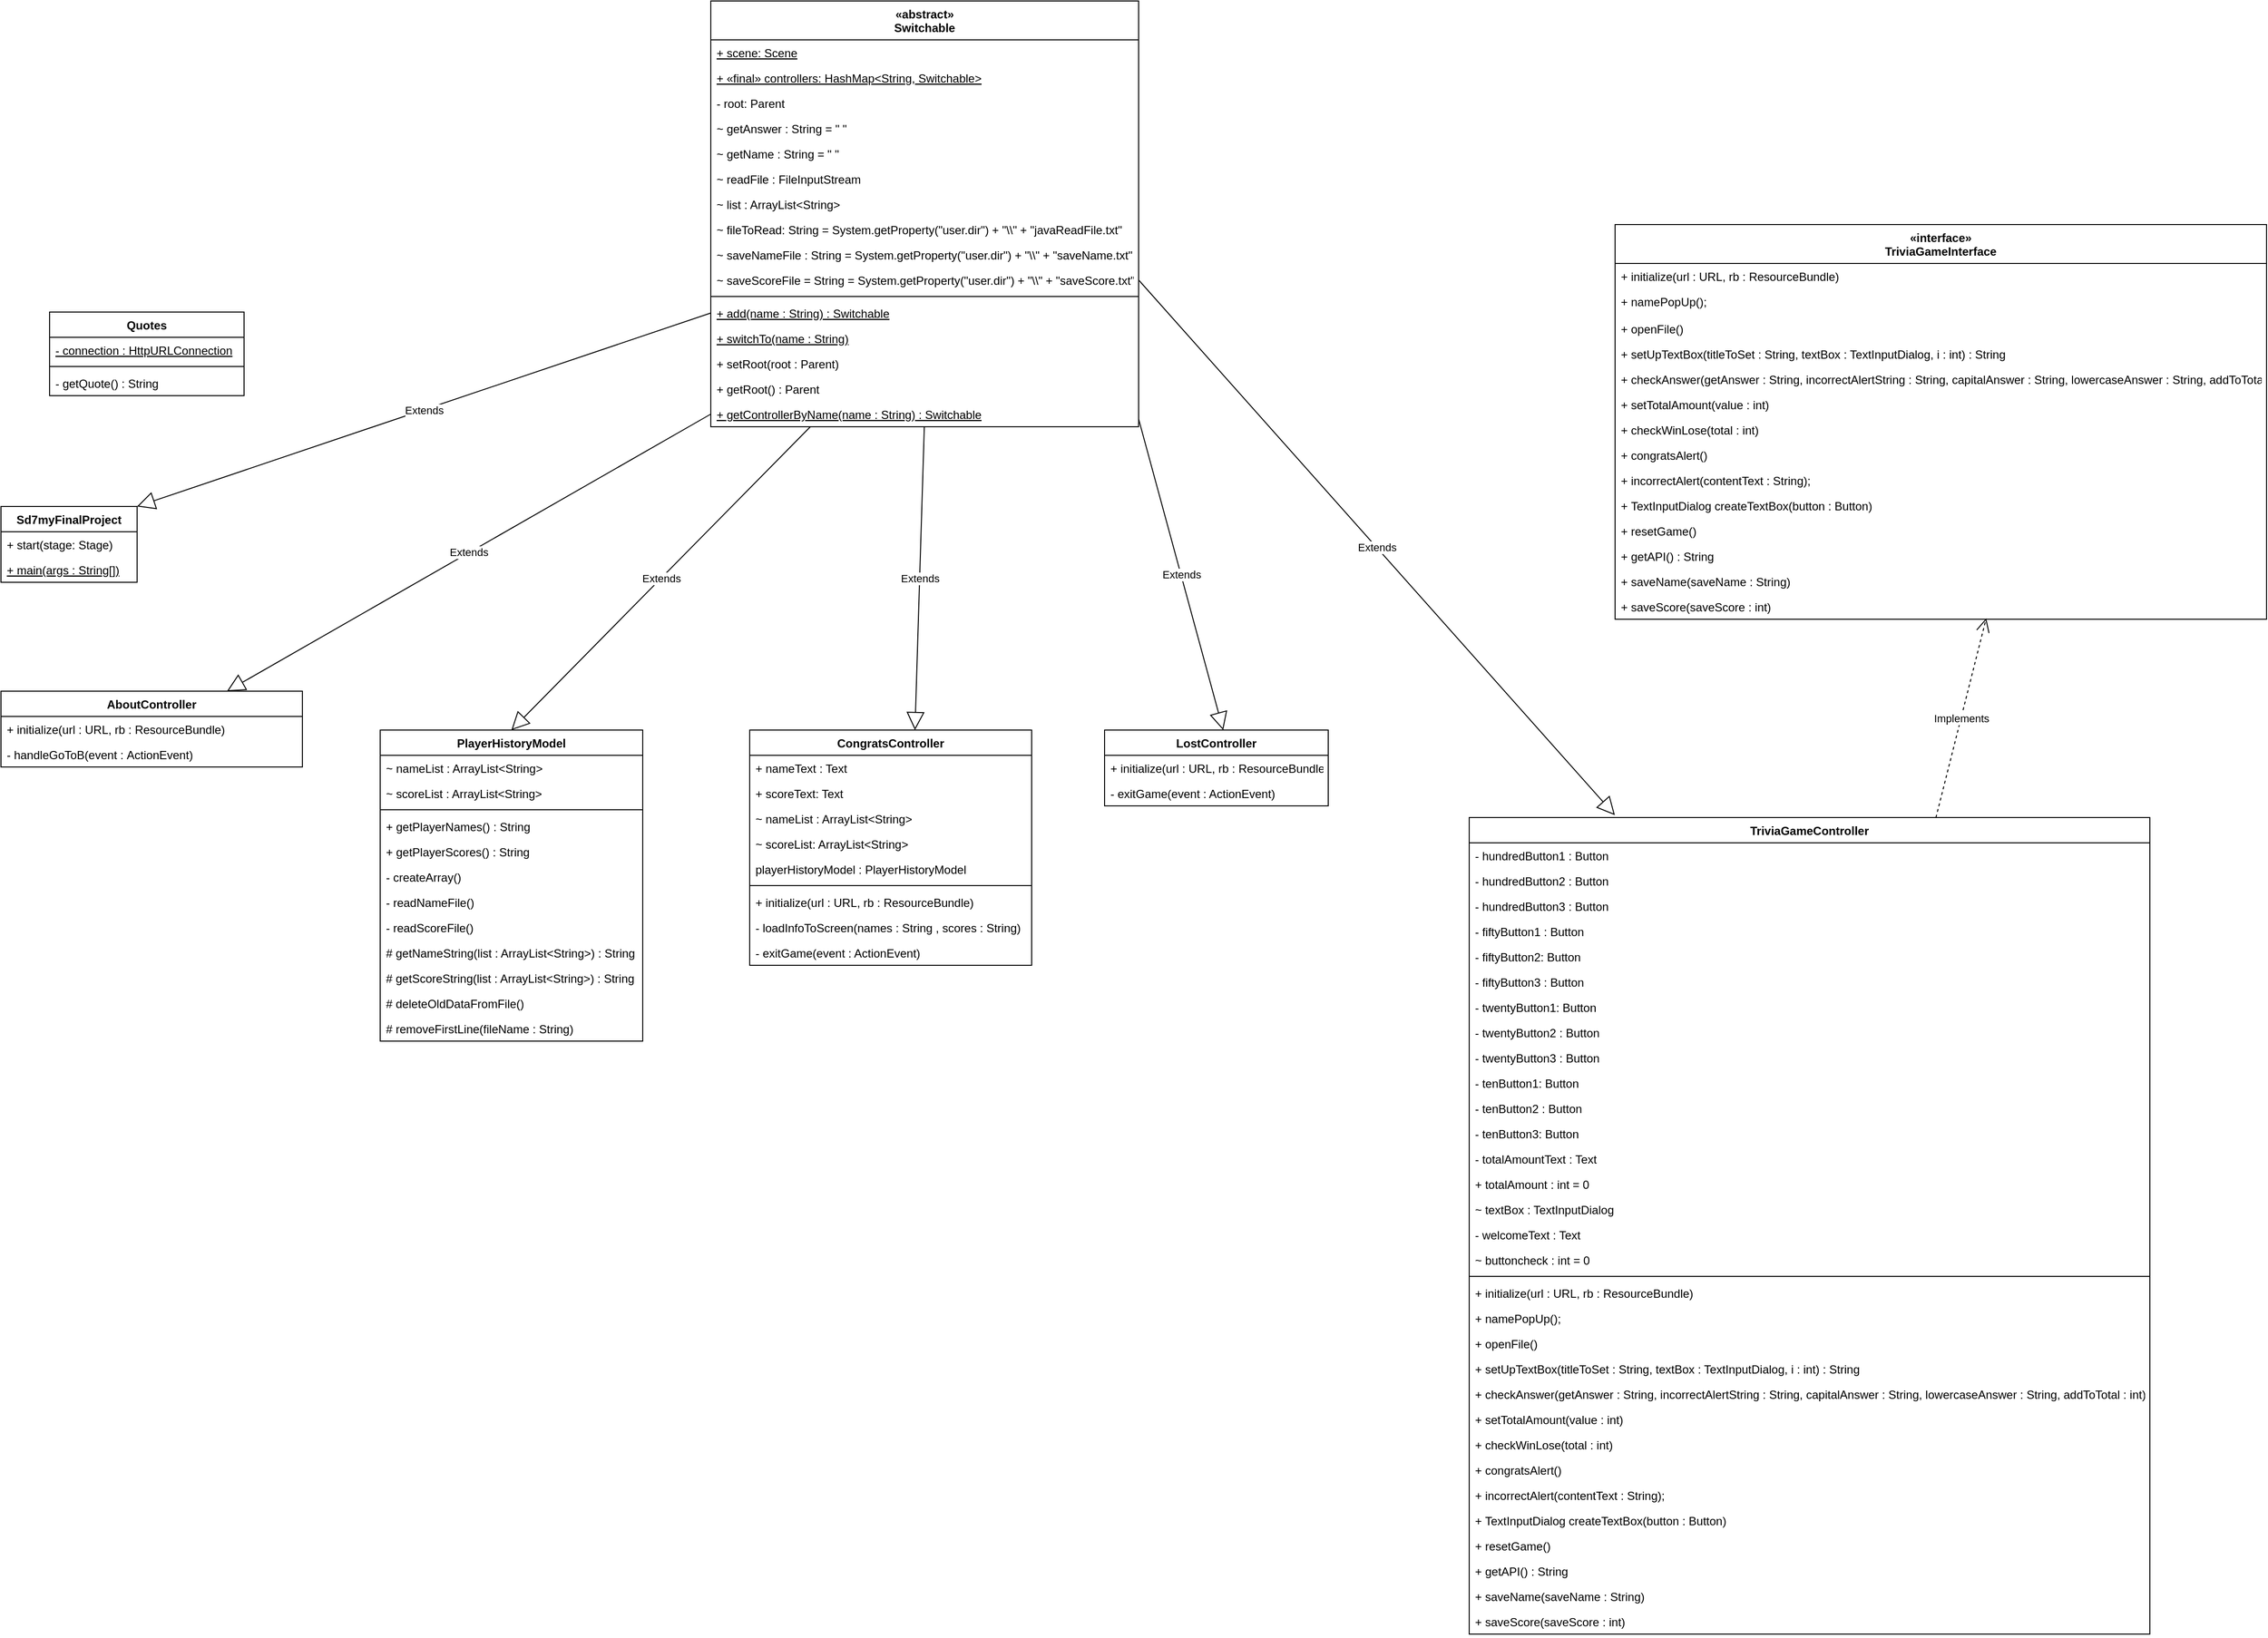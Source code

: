 <mxfile version="14.0.1" type="github">
  <diagram id="gQvXxVn0NNRnsmSeAjaD" name="Page-1">
    <mxGraphModel dx="645" dy="661" grid="1" gridSize="10" guides="1" tooltips="1" connect="1" arrows="1" fold="1" page="1" pageScale="1" pageWidth="850" pageHeight="1100" math="0" shadow="0">
      <root>
        <mxCell id="0" />
        <mxCell id="1" parent="0" />
        <mxCell id="W3TxLNWomMBkSXG4hjIm-2" value="«abstract»&#xa;Switchable" style="swimlane;fontStyle=1;align=center;verticalAlign=top;childLayout=stackLayout;horizontal=1;startSize=40;horizontalStack=0;resizeParent=1;resizeParentMax=0;resizeLast=0;collapsible=1;marginBottom=0;" parent="1" vertex="1">
          <mxGeometry x="870" y="90" width="440" height="438" as="geometry" />
        </mxCell>
        <mxCell id="W3TxLNWomMBkSXG4hjIm-3" value="+ scene: Scene" style="text;strokeColor=none;fillColor=none;align=left;verticalAlign=top;spacingLeft=4;spacingRight=4;overflow=hidden;rotatable=0;points=[[0,0.5],[1,0.5]];portConstraint=eastwest;fontStyle=4" parent="W3TxLNWomMBkSXG4hjIm-2" vertex="1">
          <mxGeometry y="40" width="440" height="26" as="geometry" />
        </mxCell>
        <mxCell id="W3TxLNWomMBkSXG4hjIm-6" value="+ «final» controllers: HashMap&lt;String, Switchable&gt;" style="text;strokeColor=none;fillColor=none;align=left;verticalAlign=top;spacingLeft=4;spacingRight=4;overflow=hidden;rotatable=0;points=[[0,0.5],[1,0.5]];portConstraint=eastwest;fontStyle=4" parent="W3TxLNWomMBkSXG4hjIm-2" vertex="1">
          <mxGeometry y="66" width="440" height="26" as="geometry" />
        </mxCell>
        <mxCell id="W3TxLNWomMBkSXG4hjIm-7" value="- root: Parent" style="text;strokeColor=none;fillColor=none;align=left;verticalAlign=top;spacingLeft=4;spacingRight=4;overflow=hidden;rotatable=0;points=[[0,0.5],[1,0.5]];portConstraint=eastwest;" parent="W3TxLNWomMBkSXG4hjIm-2" vertex="1">
          <mxGeometry y="92" width="440" height="26" as="geometry" />
        </mxCell>
        <mxCell id="W3TxLNWomMBkSXG4hjIm-8" value="~ getAnswer : String = &quot; &quot;" style="text;strokeColor=none;fillColor=none;align=left;verticalAlign=top;spacingLeft=4;spacingRight=4;overflow=hidden;rotatable=0;points=[[0,0.5],[1,0.5]];portConstraint=eastwest;" parent="W3TxLNWomMBkSXG4hjIm-2" vertex="1">
          <mxGeometry y="118" width="440" height="26" as="geometry" />
        </mxCell>
        <mxCell id="W3TxLNWomMBkSXG4hjIm-9" value="~ getName : String = &quot; &quot;" style="text;strokeColor=none;fillColor=none;align=left;verticalAlign=top;spacingLeft=4;spacingRight=4;overflow=hidden;rotatable=0;points=[[0,0.5],[1,0.5]];portConstraint=eastwest;" parent="W3TxLNWomMBkSXG4hjIm-2" vertex="1">
          <mxGeometry y="144" width="440" height="26" as="geometry" />
        </mxCell>
        <mxCell id="W3TxLNWomMBkSXG4hjIm-10" value="~ readFile : FileInputStream" style="text;strokeColor=none;fillColor=none;align=left;verticalAlign=top;spacingLeft=4;spacingRight=4;overflow=hidden;rotatable=0;points=[[0,0.5],[1,0.5]];portConstraint=eastwest;" parent="W3TxLNWomMBkSXG4hjIm-2" vertex="1">
          <mxGeometry y="170" width="440" height="26" as="geometry" />
        </mxCell>
        <mxCell id="W3TxLNWomMBkSXG4hjIm-11" value="~ list : ArrayList&lt;String&gt;" style="text;strokeColor=none;fillColor=none;align=left;verticalAlign=top;spacingLeft=4;spacingRight=4;overflow=hidden;rotatable=0;points=[[0,0.5],[1,0.5]];portConstraint=eastwest;" parent="W3TxLNWomMBkSXG4hjIm-2" vertex="1">
          <mxGeometry y="196" width="440" height="26" as="geometry" />
        </mxCell>
        <mxCell id="W3TxLNWomMBkSXG4hjIm-12" value="~ fileToRead: String = System.getProperty(&quot;user.dir&quot;) + &quot;\\&quot; + &quot;javaReadFile.txt&quot;" style="text;strokeColor=none;fillColor=none;align=left;verticalAlign=top;spacingLeft=4;spacingRight=4;overflow=hidden;rotatable=0;points=[[0,0.5],[1,0.5]];portConstraint=eastwest;" parent="W3TxLNWomMBkSXG4hjIm-2" vertex="1">
          <mxGeometry y="222" width="440" height="26" as="geometry" />
        </mxCell>
        <mxCell id="W3TxLNWomMBkSXG4hjIm-13" value="~ saveNameFile : String = System.getProperty(&quot;user.dir&quot;) + &quot;\\&quot; + &quot;saveName.txt&quot;" style="text;strokeColor=none;fillColor=none;align=left;verticalAlign=top;spacingLeft=4;spacingRight=4;overflow=hidden;rotatable=0;points=[[0,0.5],[1,0.5]];portConstraint=eastwest;" parent="W3TxLNWomMBkSXG4hjIm-2" vertex="1">
          <mxGeometry y="248" width="440" height="26" as="geometry" />
        </mxCell>
        <mxCell id="W3TxLNWomMBkSXG4hjIm-14" value="~ saveScoreFile = String = System.getProperty(&quot;user.dir&quot;) + &quot;\\&quot; + &quot;saveScore.txt&quot;;" style="text;strokeColor=none;fillColor=none;align=left;verticalAlign=top;spacingLeft=4;spacingRight=4;overflow=hidden;rotatable=0;points=[[0,0.5],[1,0.5]];portConstraint=eastwest;" parent="W3TxLNWomMBkSXG4hjIm-2" vertex="1">
          <mxGeometry y="274" width="440" height="26" as="geometry" />
        </mxCell>
        <mxCell id="W3TxLNWomMBkSXG4hjIm-4" value="" style="line;strokeWidth=1;fillColor=none;align=left;verticalAlign=middle;spacingTop=-1;spacingLeft=3;spacingRight=3;rotatable=0;labelPosition=right;points=[];portConstraint=eastwest;" parent="W3TxLNWomMBkSXG4hjIm-2" vertex="1">
          <mxGeometry y="300" width="440" height="8" as="geometry" />
        </mxCell>
        <mxCell id="W3TxLNWomMBkSXG4hjIm-5" value="+ add(name : String) : Switchable" style="text;strokeColor=none;fillColor=none;align=left;verticalAlign=top;spacingLeft=4;spacingRight=4;overflow=hidden;rotatable=0;points=[[0,0.5],[1,0.5]];portConstraint=eastwest;fontStyle=4" parent="W3TxLNWomMBkSXG4hjIm-2" vertex="1">
          <mxGeometry y="308" width="440" height="26" as="geometry" />
        </mxCell>
        <mxCell id="Ama2jXLuvbdr1ns14wdT-2" value="+ switchTo(name : String)" style="text;strokeColor=none;fillColor=none;align=left;verticalAlign=top;spacingLeft=4;spacingRight=4;overflow=hidden;rotatable=0;points=[[0,0.5],[1,0.5]];portConstraint=eastwest;fontStyle=4" parent="W3TxLNWomMBkSXG4hjIm-2" vertex="1">
          <mxGeometry y="334" width="440" height="26" as="geometry" />
        </mxCell>
        <mxCell id="Ama2jXLuvbdr1ns14wdT-3" value="+ setRoot(root : Parent)" style="text;strokeColor=none;fillColor=none;align=left;verticalAlign=top;spacingLeft=4;spacingRight=4;overflow=hidden;rotatable=0;points=[[0,0.5],[1,0.5]];portConstraint=eastwest;" parent="W3TxLNWomMBkSXG4hjIm-2" vertex="1">
          <mxGeometry y="360" width="440" height="26" as="geometry" />
        </mxCell>
        <mxCell id="Ama2jXLuvbdr1ns14wdT-4" value="+ getRoot() : Parent" style="text;strokeColor=none;fillColor=none;align=left;verticalAlign=top;spacingLeft=4;spacingRight=4;overflow=hidden;rotatable=0;points=[[0,0.5],[1,0.5]];portConstraint=eastwest;" parent="W3TxLNWomMBkSXG4hjIm-2" vertex="1">
          <mxGeometry y="386" width="440" height="26" as="geometry" />
        </mxCell>
        <mxCell id="Ama2jXLuvbdr1ns14wdT-5" value="+ getControllerByName(name : String) : Switchable" style="text;strokeColor=none;fillColor=none;align=left;verticalAlign=top;spacingLeft=4;spacingRight=4;overflow=hidden;rotatable=0;points=[[0,0.5],[1,0.5]];portConstraint=eastwest;fontStyle=4" parent="W3TxLNWomMBkSXG4hjIm-2" vertex="1">
          <mxGeometry y="412" width="440" height="26" as="geometry" />
        </mxCell>
        <mxCell id="Ama2jXLuvbdr1ns14wdT-11" value="PlayerHistoryModel" style="swimlane;fontStyle=1;align=center;verticalAlign=top;childLayout=stackLayout;horizontal=1;startSize=26;horizontalStack=0;resizeParent=1;resizeParentMax=0;resizeLast=0;collapsible=1;marginBottom=0;" parent="1" vertex="1">
          <mxGeometry x="530" y="840" width="270" height="320" as="geometry" />
        </mxCell>
        <mxCell id="Ama2jXLuvbdr1ns14wdT-12" value="~ nameList : ArrayList&lt;String&gt;" style="text;strokeColor=none;fillColor=none;align=left;verticalAlign=top;spacingLeft=4;spacingRight=4;overflow=hidden;rotatable=0;points=[[0,0.5],[1,0.5]];portConstraint=eastwest;" parent="Ama2jXLuvbdr1ns14wdT-11" vertex="1">
          <mxGeometry y="26" width="270" height="26" as="geometry" />
        </mxCell>
        <mxCell id="Ama2jXLuvbdr1ns14wdT-56" value="~ scoreList : ArrayList&lt;String&gt;" style="text;strokeColor=none;fillColor=none;align=left;verticalAlign=top;spacingLeft=4;spacingRight=4;overflow=hidden;rotatable=0;points=[[0,0.5],[1,0.5]];portConstraint=eastwest;" parent="Ama2jXLuvbdr1ns14wdT-11" vertex="1">
          <mxGeometry y="52" width="270" height="26" as="geometry" />
        </mxCell>
        <mxCell id="Ama2jXLuvbdr1ns14wdT-13" value="" style="line;strokeWidth=1;fillColor=none;align=left;verticalAlign=middle;spacingTop=-1;spacingLeft=3;spacingRight=3;rotatable=0;labelPosition=right;points=[];portConstraint=eastwest;" parent="Ama2jXLuvbdr1ns14wdT-11" vertex="1">
          <mxGeometry y="78" width="270" height="8" as="geometry" />
        </mxCell>
        <mxCell id="Ama2jXLuvbdr1ns14wdT-14" value="+ getPlayerNames() : String" style="text;strokeColor=none;fillColor=none;align=left;verticalAlign=top;spacingLeft=4;spacingRight=4;overflow=hidden;rotatable=0;points=[[0,0.5],[1,0.5]];portConstraint=eastwest;" parent="Ama2jXLuvbdr1ns14wdT-11" vertex="1">
          <mxGeometry y="86" width="270" height="26" as="geometry" />
        </mxCell>
        <mxCell id="Ama2jXLuvbdr1ns14wdT-57" value="+ getPlayerScores() : String" style="text;strokeColor=none;fillColor=none;align=left;verticalAlign=top;spacingLeft=4;spacingRight=4;overflow=hidden;rotatable=0;points=[[0,0.5],[1,0.5]];portConstraint=eastwest;" parent="Ama2jXLuvbdr1ns14wdT-11" vertex="1">
          <mxGeometry y="112" width="270" height="26" as="geometry" />
        </mxCell>
        <mxCell id="Ama2jXLuvbdr1ns14wdT-58" value="- createArray()" style="text;strokeColor=none;fillColor=none;align=left;verticalAlign=top;spacingLeft=4;spacingRight=4;overflow=hidden;rotatable=0;points=[[0,0.5],[1,0.5]];portConstraint=eastwest;" parent="Ama2jXLuvbdr1ns14wdT-11" vertex="1">
          <mxGeometry y="138" width="270" height="26" as="geometry" />
        </mxCell>
        <mxCell id="Ama2jXLuvbdr1ns14wdT-59" value="- readNameFile()" style="text;strokeColor=none;fillColor=none;align=left;verticalAlign=top;spacingLeft=4;spacingRight=4;overflow=hidden;rotatable=0;points=[[0,0.5],[1,0.5]];portConstraint=eastwest;" parent="Ama2jXLuvbdr1ns14wdT-11" vertex="1">
          <mxGeometry y="164" width="270" height="26" as="geometry" />
        </mxCell>
        <mxCell id="Ama2jXLuvbdr1ns14wdT-60" value="- readScoreFile()" style="text;strokeColor=none;fillColor=none;align=left;verticalAlign=top;spacingLeft=4;spacingRight=4;overflow=hidden;rotatable=0;points=[[0,0.5],[1,0.5]];portConstraint=eastwest;" parent="Ama2jXLuvbdr1ns14wdT-11" vertex="1">
          <mxGeometry y="190" width="270" height="26" as="geometry" />
        </mxCell>
        <mxCell id="Ama2jXLuvbdr1ns14wdT-61" value="# getNameString(list : ArrayList&lt;String&gt;) : String" style="text;strokeColor=none;fillColor=none;align=left;verticalAlign=top;spacingLeft=4;spacingRight=4;overflow=hidden;rotatable=0;points=[[0,0.5],[1,0.5]];portConstraint=eastwest;" parent="Ama2jXLuvbdr1ns14wdT-11" vertex="1">
          <mxGeometry y="216" width="270" height="26" as="geometry" />
        </mxCell>
        <mxCell id="Ama2jXLuvbdr1ns14wdT-62" value="# getScoreString(list : ArrayList&lt;String&gt;) : String" style="text;strokeColor=none;fillColor=none;align=left;verticalAlign=top;spacingLeft=4;spacingRight=4;overflow=hidden;rotatable=0;points=[[0,0.5],[1,0.5]];portConstraint=eastwest;" parent="Ama2jXLuvbdr1ns14wdT-11" vertex="1">
          <mxGeometry y="242" width="270" height="26" as="geometry" />
        </mxCell>
        <mxCell id="Ama2jXLuvbdr1ns14wdT-63" value="# deleteOldDataFromFile()" style="text;strokeColor=none;fillColor=none;align=left;verticalAlign=top;spacingLeft=4;spacingRight=4;overflow=hidden;rotatable=0;points=[[0,0.5],[1,0.5]];portConstraint=eastwest;" parent="Ama2jXLuvbdr1ns14wdT-11" vertex="1">
          <mxGeometry y="268" width="270" height="26" as="geometry" />
        </mxCell>
        <mxCell id="Ama2jXLuvbdr1ns14wdT-64" value="# removeFirstLine(fileName : String)" style="text;strokeColor=none;fillColor=none;align=left;verticalAlign=top;spacingLeft=4;spacingRight=4;overflow=hidden;rotatable=0;points=[[0,0.5],[1,0.5]];portConstraint=eastwest;" parent="Ama2jXLuvbdr1ns14wdT-11" vertex="1">
          <mxGeometry y="294" width="270" height="26" as="geometry" />
        </mxCell>
        <mxCell id="Ama2jXLuvbdr1ns14wdT-15" value="CongratsController" style="swimlane;fontStyle=1;align=center;verticalAlign=top;childLayout=stackLayout;horizontal=1;startSize=26;horizontalStack=0;resizeParent=1;resizeParentMax=0;resizeLast=0;collapsible=1;marginBottom=0;" parent="1" vertex="1">
          <mxGeometry x="910" y="840" width="290" height="242" as="geometry" />
        </mxCell>
        <mxCell id="Ama2jXLuvbdr1ns14wdT-16" value="+ nameText : Text" style="text;strokeColor=none;fillColor=none;align=left;verticalAlign=top;spacingLeft=4;spacingRight=4;overflow=hidden;rotatable=0;points=[[0,0.5],[1,0.5]];portConstraint=eastwest;" parent="Ama2jXLuvbdr1ns14wdT-15" vertex="1">
          <mxGeometry y="26" width="290" height="26" as="geometry" />
        </mxCell>
        <mxCell id="Ama2jXLuvbdr1ns14wdT-66" value="+ scoreText: Text" style="text;strokeColor=none;fillColor=none;align=left;verticalAlign=top;spacingLeft=4;spacingRight=4;overflow=hidden;rotatable=0;points=[[0,0.5],[1,0.5]];portConstraint=eastwest;" parent="Ama2jXLuvbdr1ns14wdT-15" vertex="1">
          <mxGeometry y="52" width="290" height="26" as="geometry" />
        </mxCell>
        <mxCell id="Ama2jXLuvbdr1ns14wdT-67" value="~ nameList : ArrayList&lt;String&gt;" style="text;strokeColor=none;fillColor=none;align=left;verticalAlign=top;spacingLeft=4;spacingRight=4;overflow=hidden;rotatable=0;points=[[0,0.5],[1,0.5]];portConstraint=eastwest;" parent="Ama2jXLuvbdr1ns14wdT-15" vertex="1">
          <mxGeometry y="78" width="290" height="26" as="geometry" />
        </mxCell>
        <mxCell id="Ama2jXLuvbdr1ns14wdT-68" value="~ scoreList: ArrayList&lt;String&gt;" style="text;strokeColor=none;fillColor=none;align=left;verticalAlign=top;spacingLeft=4;spacingRight=4;overflow=hidden;rotatable=0;points=[[0,0.5],[1,0.5]];portConstraint=eastwest;" parent="Ama2jXLuvbdr1ns14wdT-15" vertex="1">
          <mxGeometry y="104" width="290" height="26" as="geometry" />
        </mxCell>
        <mxCell id="Ama2jXLuvbdr1ns14wdT-69" value="playerHistoryModel : PlayerHistoryModel " style="text;strokeColor=none;fillColor=none;align=left;verticalAlign=top;spacingLeft=4;spacingRight=4;overflow=hidden;rotatable=0;points=[[0,0.5],[1,0.5]];portConstraint=eastwest;" parent="Ama2jXLuvbdr1ns14wdT-15" vertex="1">
          <mxGeometry y="130" width="290" height="26" as="geometry" />
        </mxCell>
        <mxCell id="Ama2jXLuvbdr1ns14wdT-17" value="" style="line;strokeWidth=1;fillColor=none;align=left;verticalAlign=middle;spacingTop=-1;spacingLeft=3;spacingRight=3;rotatable=0;labelPosition=right;points=[];portConstraint=eastwest;" parent="Ama2jXLuvbdr1ns14wdT-15" vertex="1">
          <mxGeometry y="156" width="290" height="8" as="geometry" />
        </mxCell>
        <mxCell id="Ama2jXLuvbdr1ns14wdT-18" value="+ initialize(url : URL, rb : ResourceBundle)" style="text;strokeColor=none;fillColor=none;align=left;verticalAlign=top;spacingLeft=4;spacingRight=4;overflow=hidden;rotatable=0;points=[[0,0.5],[1,0.5]];portConstraint=eastwest;" parent="Ama2jXLuvbdr1ns14wdT-15" vertex="1">
          <mxGeometry y="164" width="290" height="26" as="geometry" />
        </mxCell>
        <mxCell id="Ama2jXLuvbdr1ns14wdT-70" value="- loadInfoToScreen(names : String , scores : String)" style="text;strokeColor=none;fillColor=none;align=left;verticalAlign=top;spacingLeft=4;spacingRight=4;overflow=hidden;rotatable=0;points=[[0,0.5],[1,0.5]];portConstraint=eastwest;" parent="Ama2jXLuvbdr1ns14wdT-15" vertex="1">
          <mxGeometry y="190" width="290" height="26" as="geometry" />
        </mxCell>
        <mxCell id="Ama2jXLuvbdr1ns14wdT-71" value="- exitGame(event : ActionEvent)" style="text;strokeColor=none;fillColor=none;align=left;verticalAlign=top;spacingLeft=4;spacingRight=4;overflow=hidden;rotatable=0;points=[[0,0.5],[1,0.5]];portConstraint=eastwest;" parent="Ama2jXLuvbdr1ns14wdT-15" vertex="1">
          <mxGeometry y="216" width="290" height="26" as="geometry" />
        </mxCell>
        <mxCell id="Ama2jXLuvbdr1ns14wdT-19" value="LostController" style="swimlane;fontStyle=1;align=center;verticalAlign=top;childLayout=stackLayout;horizontal=1;startSize=26;horizontalStack=0;resizeParent=1;resizeParentMax=0;resizeLast=0;collapsible=1;marginBottom=0;" parent="1" vertex="1">
          <mxGeometry x="1275" y="840" width="230" height="78" as="geometry" />
        </mxCell>
        <mxCell id="Ama2jXLuvbdr1ns14wdT-22" value="+ initialize(url : URL, rb : ResourceBundle)" style="text;strokeColor=none;fillColor=none;align=left;verticalAlign=top;spacingLeft=4;spacingRight=4;overflow=hidden;rotatable=0;points=[[0,0.5],[1,0.5]];portConstraint=eastwest;" parent="Ama2jXLuvbdr1ns14wdT-19" vertex="1">
          <mxGeometry y="26" width="230" height="26" as="geometry" />
        </mxCell>
        <mxCell id="Ama2jXLuvbdr1ns14wdT-72" value="- exitGame(event : ActionEvent)" style="text;strokeColor=none;fillColor=none;align=left;verticalAlign=top;spacingLeft=4;spacingRight=4;overflow=hidden;rotatable=0;points=[[0,0.5],[1,0.5]];portConstraint=eastwest;" parent="Ama2jXLuvbdr1ns14wdT-19" vertex="1">
          <mxGeometry y="52" width="230" height="26" as="geometry" />
        </mxCell>
        <mxCell id="Ama2jXLuvbdr1ns14wdT-23" value="Quotes" style="swimlane;fontStyle=1;align=center;verticalAlign=top;childLayout=stackLayout;horizontal=1;startSize=26;horizontalStack=0;resizeParent=1;resizeParentMax=0;resizeLast=0;collapsible=1;marginBottom=0;" parent="1" vertex="1">
          <mxGeometry x="190" y="410" width="200" height="86" as="geometry" />
        </mxCell>
        <mxCell id="Ama2jXLuvbdr1ns14wdT-24" value="- connection : HttpURLConnection" style="text;strokeColor=none;fillColor=none;align=left;verticalAlign=top;spacingLeft=4;spacingRight=4;overflow=hidden;rotatable=0;points=[[0,0.5],[1,0.5]];portConstraint=eastwest;fontStyle=4" parent="Ama2jXLuvbdr1ns14wdT-23" vertex="1">
          <mxGeometry y="26" width="200" height="26" as="geometry" />
        </mxCell>
        <mxCell id="Ama2jXLuvbdr1ns14wdT-25" value="" style="line;strokeWidth=1;fillColor=none;align=left;verticalAlign=middle;spacingTop=-1;spacingLeft=3;spacingRight=3;rotatable=0;labelPosition=right;points=[];portConstraint=eastwest;" parent="Ama2jXLuvbdr1ns14wdT-23" vertex="1">
          <mxGeometry y="52" width="200" height="8" as="geometry" />
        </mxCell>
        <mxCell id="Ama2jXLuvbdr1ns14wdT-26" value="- getQuote() : String" style="text;strokeColor=none;fillColor=none;align=left;verticalAlign=top;spacingLeft=4;spacingRight=4;overflow=hidden;rotatable=0;points=[[0,0.5],[1,0.5]];portConstraint=eastwest;" parent="Ama2jXLuvbdr1ns14wdT-23" vertex="1">
          <mxGeometry y="60" width="200" height="26" as="geometry" />
        </mxCell>
        <mxCell id="Ama2jXLuvbdr1ns14wdT-31" value="AboutController" style="swimlane;fontStyle=1;align=center;verticalAlign=top;childLayout=stackLayout;horizontal=1;startSize=26;horizontalStack=0;resizeParent=1;resizeParentMax=0;resizeLast=0;collapsible=1;marginBottom=0;" parent="1" vertex="1">
          <mxGeometry x="140" y="800" width="310" height="78" as="geometry" />
        </mxCell>
        <mxCell id="Ama2jXLuvbdr1ns14wdT-34" value="+ initialize(url : URL, rb : ResourceBundle)" style="text;strokeColor=none;fillColor=none;align=left;verticalAlign=top;spacingLeft=4;spacingRight=4;overflow=hidden;rotatable=0;points=[[0,0.5],[1,0.5]];portConstraint=eastwest;" parent="Ama2jXLuvbdr1ns14wdT-31" vertex="1">
          <mxGeometry y="26" width="310" height="26" as="geometry" />
        </mxCell>
        <mxCell id="Ama2jXLuvbdr1ns14wdT-54" value="- handleGoToB(event : ActionEvent)" style="text;strokeColor=none;fillColor=none;align=left;verticalAlign=top;spacingLeft=4;spacingRight=4;overflow=hidden;rotatable=0;points=[[0,0.5],[1,0.5]];portConstraint=eastwest;" parent="Ama2jXLuvbdr1ns14wdT-31" vertex="1">
          <mxGeometry y="52" width="310" height="26" as="geometry" />
        </mxCell>
        <mxCell id="Ama2jXLuvbdr1ns14wdT-35" value="Sd7myFinalProject" style="swimlane;fontStyle=1;align=center;verticalAlign=top;childLayout=stackLayout;horizontal=1;startSize=26;horizontalStack=0;resizeParent=1;resizeParentMax=0;resizeLast=0;collapsible=1;marginBottom=0;" parent="1" vertex="1">
          <mxGeometry x="140" y="610" width="140" height="78" as="geometry" />
        </mxCell>
        <mxCell id="Ama2jXLuvbdr1ns14wdT-38" value="+ start(stage: Stage)" style="text;strokeColor=none;fillColor=none;align=left;verticalAlign=top;spacingLeft=4;spacingRight=4;overflow=hidden;rotatable=0;points=[[0,0.5],[1,0.5]];portConstraint=eastwest;" parent="Ama2jXLuvbdr1ns14wdT-35" vertex="1">
          <mxGeometry y="26" width="140" height="26" as="geometry" />
        </mxCell>
        <mxCell id="Ama2jXLuvbdr1ns14wdT-53" value="+ main(args : String[])" style="text;strokeColor=none;fillColor=none;align=left;verticalAlign=top;spacingLeft=4;spacingRight=4;overflow=hidden;rotatable=0;points=[[0,0.5],[1,0.5]];portConstraint=eastwest;fontStyle=4" parent="Ama2jXLuvbdr1ns14wdT-35" vertex="1">
          <mxGeometry y="52" width="140" height="26" as="geometry" />
        </mxCell>
        <mxCell id="Ama2jXLuvbdr1ns14wdT-92" value="«interface»&#xa;TriviaGameInterface" style="swimlane;fontStyle=1;align=center;verticalAlign=top;childLayout=stackLayout;horizontal=1;startSize=40;horizontalStack=0;resizeParent=1;resizeParentMax=0;resizeLast=0;collapsible=1;marginBottom=0;" parent="1" vertex="1">
          <mxGeometry x="1800" y="320" width="670" height="406" as="geometry" />
        </mxCell>
        <mxCell id="Ama2jXLuvbdr1ns14wdT-93" value="+ initialize(url : URL, rb : ResourceBundle)" style="text;strokeColor=none;fillColor=none;align=left;verticalAlign=top;spacingLeft=4;spacingRight=4;overflow=hidden;rotatable=0;points=[[0,0.5],[1,0.5]];portConstraint=eastwest;" parent="Ama2jXLuvbdr1ns14wdT-92" vertex="1">
          <mxGeometry y="40" width="670" height="26" as="geometry" />
        </mxCell>
        <mxCell id="Ama2jXLuvbdr1ns14wdT-94" value="+ namePopUp();" style="text;strokeColor=none;fillColor=none;align=left;verticalAlign=top;spacingLeft=4;spacingRight=4;overflow=hidden;rotatable=0;points=[[0,0.5],[1,0.5]];portConstraint=eastwest;" parent="Ama2jXLuvbdr1ns14wdT-92" vertex="1">
          <mxGeometry y="66" width="670" height="28" as="geometry" />
        </mxCell>
        <mxCell id="Ama2jXLuvbdr1ns14wdT-95" value="+ openFile()" style="text;strokeColor=none;fillColor=none;align=left;verticalAlign=top;spacingLeft=4;spacingRight=4;overflow=hidden;rotatable=0;points=[[0,0.5],[1,0.5]];portConstraint=eastwest;" parent="Ama2jXLuvbdr1ns14wdT-92" vertex="1">
          <mxGeometry y="94" width="670" height="26" as="geometry" />
        </mxCell>
        <mxCell id="Ama2jXLuvbdr1ns14wdT-96" value="+ setUpTextBox(titleToSet : String, textBox : TextInputDialog, i : int) : String" style="text;strokeColor=none;fillColor=none;align=left;verticalAlign=top;spacingLeft=4;spacingRight=4;overflow=hidden;rotatable=0;points=[[0,0.5],[1,0.5]];portConstraint=eastwest;" parent="Ama2jXLuvbdr1ns14wdT-92" vertex="1">
          <mxGeometry y="120" width="670" height="26" as="geometry" />
        </mxCell>
        <mxCell id="Ama2jXLuvbdr1ns14wdT-97" value="+ checkAnswer(getAnswer : String, incorrectAlertString : String, capitalAnswer : String, lowercaseAnswer : String, addToTotal : int)" style="text;strokeColor=none;fillColor=none;align=left;verticalAlign=top;spacingLeft=4;spacingRight=4;overflow=hidden;rotatable=0;points=[[0,0.5],[1,0.5]];portConstraint=eastwest;" parent="Ama2jXLuvbdr1ns14wdT-92" vertex="1">
          <mxGeometry y="146" width="670" height="26" as="geometry" />
        </mxCell>
        <mxCell id="Ama2jXLuvbdr1ns14wdT-98" value="+ setTotalAmount(value : int)" style="text;strokeColor=none;fillColor=none;align=left;verticalAlign=top;spacingLeft=4;spacingRight=4;overflow=hidden;rotatable=0;points=[[0,0.5],[1,0.5]];portConstraint=eastwest;" parent="Ama2jXLuvbdr1ns14wdT-92" vertex="1">
          <mxGeometry y="172" width="670" height="26" as="geometry" />
        </mxCell>
        <mxCell id="Ama2jXLuvbdr1ns14wdT-99" value="+ checkWinLose(total : int)" style="text;strokeColor=none;fillColor=none;align=left;verticalAlign=top;spacingLeft=4;spacingRight=4;overflow=hidden;rotatable=0;points=[[0,0.5],[1,0.5]];portConstraint=eastwest;" parent="Ama2jXLuvbdr1ns14wdT-92" vertex="1">
          <mxGeometry y="198" width="670" height="26" as="geometry" />
        </mxCell>
        <mxCell id="Ama2jXLuvbdr1ns14wdT-100" value="+ congratsAlert()" style="text;strokeColor=none;fillColor=none;align=left;verticalAlign=top;spacingLeft=4;spacingRight=4;overflow=hidden;rotatable=0;points=[[0,0.5],[1,0.5]];portConstraint=eastwest;" parent="Ama2jXLuvbdr1ns14wdT-92" vertex="1">
          <mxGeometry y="224" width="670" height="26" as="geometry" />
        </mxCell>
        <mxCell id="Ama2jXLuvbdr1ns14wdT-101" value="+ incorrectAlert(contentText : String);" style="text;strokeColor=none;fillColor=none;align=left;verticalAlign=top;spacingLeft=4;spacingRight=4;overflow=hidden;rotatable=0;points=[[0,0.5],[1,0.5]];portConstraint=eastwest;" parent="Ama2jXLuvbdr1ns14wdT-92" vertex="1">
          <mxGeometry y="250" width="670" height="26" as="geometry" />
        </mxCell>
        <mxCell id="Ama2jXLuvbdr1ns14wdT-102" value="+ TextInputDialog createTextBox(button : Button)" style="text;strokeColor=none;fillColor=none;align=left;verticalAlign=top;spacingLeft=4;spacingRight=4;overflow=hidden;rotatable=0;points=[[0,0.5],[1,0.5]];portConstraint=eastwest;" parent="Ama2jXLuvbdr1ns14wdT-92" vertex="1">
          <mxGeometry y="276" width="670" height="26" as="geometry" />
        </mxCell>
        <mxCell id="Ama2jXLuvbdr1ns14wdT-103" value="+ resetGame()" style="text;strokeColor=none;fillColor=none;align=left;verticalAlign=top;spacingLeft=4;spacingRight=4;overflow=hidden;rotatable=0;points=[[0,0.5],[1,0.5]];portConstraint=eastwest;" parent="Ama2jXLuvbdr1ns14wdT-92" vertex="1">
          <mxGeometry y="302" width="670" height="26" as="geometry" />
        </mxCell>
        <mxCell id="Ama2jXLuvbdr1ns14wdT-104" value="+ getAPI() : String" style="text;strokeColor=none;fillColor=none;align=left;verticalAlign=top;spacingLeft=4;spacingRight=4;overflow=hidden;rotatable=0;points=[[0,0.5],[1,0.5]];portConstraint=eastwest;" parent="Ama2jXLuvbdr1ns14wdT-92" vertex="1">
          <mxGeometry y="328" width="670" height="26" as="geometry" />
        </mxCell>
        <mxCell id="Ama2jXLuvbdr1ns14wdT-105" value="+ saveName(saveName : String)" style="text;strokeColor=none;fillColor=none;align=left;verticalAlign=top;spacingLeft=4;spacingRight=4;overflow=hidden;rotatable=0;points=[[0,0.5],[1,0.5]];portConstraint=eastwest;" parent="Ama2jXLuvbdr1ns14wdT-92" vertex="1">
          <mxGeometry y="354" width="670" height="26" as="geometry" />
        </mxCell>
        <mxCell id="Ama2jXLuvbdr1ns14wdT-106" value="+ saveScore(saveScore : int)" style="text;strokeColor=none;fillColor=none;align=left;verticalAlign=top;spacingLeft=4;spacingRight=4;overflow=hidden;rotatable=0;points=[[0,0.5],[1,0.5]];portConstraint=eastwest;" parent="Ama2jXLuvbdr1ns14wdT-92" vertex="1">
          <mxGeometry y="380" width="670" height="26" as="geometry" />
        </mxCell>
        <mxCell id="26JXpx6nsNylsn1MKvOH-1" value="TriviaGameController" style="swimlane;fontStyle=1;align=center;verticalAlign=top;childLayout=stackLayout;horizontal=1;startSize=26;horizontalStack=0;resizeParent=1;resizeParentMax=0;resizeLast=0;collapsible=1;marginBottom=0;" parent="1" vertex="1">
          <mxGeometry x="1650" y="930" width="700" height="840" as="geometry" />
        </mxCell>
        <mxCell id="26JXpx6nsNylsn1MKvOH-2" value="- hundredButton1 : Button" style="text;strokeColor=none;fillColor=none;align=left;verticalAlign=top;spacingLeft=4;spacingRight=4;overflow=hidden;rotatable=0;points=[[0,0.5],[1,0.5]];portConstraint=eastwest;" parent="26JXpx6nsNylsn1MKvOH-1" vertex="1">
          <mxGeometry y="26" width="700" height="26" as="geometry" />
        </mxCell>
        <mxCell id="26JXpx6nsNylsn1MKvOH-19" value="- hundredButton2 : Button" style="text;strokeColor=none;fillColor=none;align=left;verticalAlign=top;spacingLeft=4;spacingRight=4;overflow=hidden;rotatable=0;points=[[0,0.5],[1,0.5]];portConstraint=eastwest;" parent="26JXpx6nsNylsn1MKvOH-1" vertex="1">
          <mxGeometry y="52" width="700" height="26" as="geometry" />
        </mxCell>
        <mxCell id="26JXpx6nsNylsn1MKvOH-20" value="- hundredButton3 : Button" style="text;strokeColor=none;fillColor=none;align=left;verticalAlign=top;spacingLeft=4;spacingRight=4;overflow=hidden;rotatable=0;points=[[0,0.5],[1,0.5]];portConstraint=eastwest;" parent="26JXpx6nsNylsn1MKvOH-1" vertex="1">
          <mxGeometry y="78" width="700" height="26" as="geometry" />
        </mxCell>
        <mxCell id="26JXpx6nsNylsn1MKvOH-21" value="- fiftyButton1 : Button" style="text;strokeColor=none;fillColor=none;align=left;verticalAlign=top;spacingLeft=4;spacingRight=4;overflow=hidden;rotatable=0;points=[[0,0.5],[1,0.5]];portConstraint=eastwest;" parent="26JXpx6nsNylsn1MKvOH-1" vertex="1">
          <mxGeometry y="104" width="700" height="26" as="geometry" />
        </mxCell>
        <mxCell id="26JXpx6nsNylsn1MKvOH-22" value="- fiftyButton2: Button" style="text;strokeColor=none;fillColor=none;align=left;verticalAlign=top;spacingLeft=4;spacingRight=4;overflow=hidden;rotatable=0;points=[[0,0.5],[1,0.5]];portConstraint=eastwest;" parent="26JXpx6nsNylsn1MKvOH-1" vertex="1">
          <mxGeometry y="130" width="700" height="26" as="geometry" />
        </mxCell>
        <mxCell id="26JXpx6nsNylsn1MKvOH-23" value="- fiftyButton3 : Button" style="text;strokeColor=none;fillColor=none;align=left;verticalAlign=top;spacingLeft=4;spacingRight=4;overflow=hidden;rotatable=0;points=[[0,0.5],[1,0.5]];portConstraint=eastwest;" parent="26JXpx6nsNylsn1MKvOH-1" vertex="1">
          <mxGeometry y="156" width="700" height="26" as="geometry" />
        </mxCell>
        <mxCell id="26JXpx6nsNylsn1MKvOH-24" value="- twentyButton1: Button" style="text;strokeColor=none;fillColor=none;align=left;verticalAlign=top;spacingLeft=4;spacingRight=4;overflow=hidden;rotatable=0;points=[[0,0.5],[1,0.5]];portConstraint=eastwest;" parent="26JXpx6nsNylsn1MKvOH-1" vertex="1">
          <mxGeometry y="182" width="700" height="26" as="geometry" />
        </mxCell>
        <mxCell id="26JXpx6nsNylsn1MKvOH-25" value="- twentyButton2 : Button" style="text;strokeColor=none;fillColor=none;align=left;verticalAlign=top;spacingLeft=4;spacingRight=4;overflow=hidden;rotatable=0;points=[[0,0.5],[1,0.5]];portConstraint=eastwest;" parent="26JXpx6nsNylsn1MKvOH-1" vertex="1">
          <mxGeometry y="208" width="700" height="26" as="geometry" />
        </mxCell>
        <mxCell id="26JXpx6nsNylsn1MKvOH-26" value="- twentyButton3 : Button" style="text;strokeColor=none;fillColor=none;align=left;verticalAlign=top;spacingLeft=4;spacingRight=4;overflow=hidden;rotatable=0;points=[[0,0.5],[1,0.5]];portConstraint=eastwest;" parent="26JXpx6nsNylsn1MKvOH-1" vertex="1">
          <mxGeometry y="234" width="700" height="26" as="geometry" />
        </mxCell>
        <mxCell id="26JXpx6nsNylsn1MKvOH-27" value="- tenButton1: Button" style="text;strokeColor=none;fillColor=none;align=left;verticalAlign=top;spacingLeft=4;spacingRight=4;overflow=hidden;rotatable=0;points=[[0,0.5],[1,0.5]];portConstraint=eastwest;" parent="26JXpx6nsNylsn1MKvOH-1" vertex="1">
          <mxGeometry y="260" width="700" height="26" as="geometry" />
        </mxCell>
        <mxCell id="26JXpx6nsNylsn1MKvOH-28" value="- tenButton2 : Button" style="text;strokeColor=none;fillColor=none;align=left;verticalAlign=top;spacingLeft=4;spacingRight=4;overflow=hidden;rotatable=0;points=[[0,0.5],[1,0.5]];portConstraint=eastwest;" parent="26JXpx6nsNylsn1MKvOH-1" vertex="1">
          <mxGeometry y="286" width="700" height="26" as="geometry" />
        </mxCell>
        <mxCell id="26JXpx6nsNylsn1MKvOH-29" value="- tenButton3: Button" style="text;strokeColor=none;fillColor=none;align=left;verticalAlign=top;spacingLeft=4;spacingRight=4;overflow=hidden;rotatable=0;points=[[0,0.5],[1,0.5]];portConstraint=eastwest;" parent="26JXpx6nsNylsn1MKvOH-1" vertex="1">
          <mxGeometry y="312" width="700" height="26" as="geometry" />
        </mxCell>
        <mxCell id="26JXpx6nsNylsn1MKvOH-30" value="- totalAmountText : Text" style="text;strokeColor=none;fillColor=none;align=left;verticalAlign=top;spacingLeft=4;spacingRight=4;overflow=hidden;rotatable=0;points=[[0,0.5],[1,0.5]];portConstraint=eastwest;" parent="26JXpx6nsNylsn1MKvOH-1" vertex="1">
          <mxGeometry y="338" width="700" height="26" as="geometry" />
        </mxCell>
        <mxCell id="26JXpx6nsNylsn1MKvOH-31" value="+ totalAmount : int = 0" style="text;strokeColor=none;fillColor=none;align=left;verticalAlign=top;spacingLeft=4;spacingRight=4;overflow=hidden;rotatable=0;points=[[0,0.5],[1,0.5]];portConstraint=eastwest;" parent="26JXpx6nsNylsn1MKvOH-1" vertex="1">
          <mxGeometry y="364" width="700" height="26" as="geometry" />
        </mxCell>
        <mxCell id="26JXpx6nsNylsn1MKvOH-32" value="~ textBox : TextInputDialog" style="text;strokeColor=none;fillColor=none;align=left;verticalAlign=top;spacingLeft=4;spacingRight=4;overflow=hidden;rotatable=0;points=[[0,0.5],[1,0.5]];portConstraint=eastwest;" parent="26JXpx6nsNylsn1MKvOH-1" vertex="1">
          <mxGeometry y="390" width="700" height="26" as="geometry" />
        </mxCell>
        <mxCell id="26JXpx6nsNylsn1MKvOH-33" value="- welcomeText : Text" style="text;strokeColor=none;fillColor=none;align=left;verticalAlign=top;spacingLeft=4;spacingRight=4;overflow=hidden;rotatable=0;points=[[0,0.5],[1,0.5]];portConstraint=eastwest;" parent="26JXpx6nsNylsn1MKvOH-1" vertex="1">
          <mxGeometry y="416" width="700" height="26" as="geometry" />
        </mxCell>
        <mxCell id="26JXpx6nsNylsn1MKvOH-34" value="~ buttoncheck : int = 0" style="text;strokeColor=none;fillColor=none;align=left;verticalAlign=top;spacingLeft=4;spacingRight=4;overflow=hidden;rotatable=0;points=[[0,0.5],[1,0.5]];portConstraint=eastwest;" parent="26JXpx6nsNylsn1MKvOH-1" vertex="1">
          <mxGeometry y="442" width="700" height="26" as="geometry" />
        </mxCell>
        <mxCell id="26JXpx6nsNylsn1MKvOH-3" value="" style="line;strokeWidth=1;fillColor=none;align=left;verticalAlign=middle;spacingTop=-1;spacingLeft=3;spacingRight=3;rotatable=0;labelPosition=right;points=[];portConstraint=eastwest;" parent="26JXpx6nsNylsn1MKvOH-1" vertex="1">
          <mxGeometry y="468" width="700" height="8" as="geometry" />
        </mxCell>
        <mxCell id="26JXpx6nsNylsn1MKvOH-4" value="+ initialize(url : URL, rb : ResourceBundle)" style="text;strokeColor=none;fillColor=none;align=left;verticalAlign=top;spacingLeft=4;spacingRight=4;overflow=hidden;rotatable=0;points=[[0,0.5],[1,0.5]];portConstraint=eastwest;" parent="26JXpx6nsNylsn1MKvOH-1" vertex="1">
          <mxGeometry y="476" width="700" height="26" as="geometry" />
        </mxCell>
        <mxCell id="26JXpx6nsNylsn1MKvOH-5" value="+ namePopUp();" style="text;strokeColor=none;fillColor=none;align=left;verticalAlign=top;spacingLeft=4;spacingRight=4;overflow=hidden;rotatable=0;points=[[0,0.5],[1,0.5]];portConstraint=eastwest;" parent="26JXpx6nsNylsn1MKvOH-1" vertex="1">
          <mxGeometry y="502" width="700" height="26" as="geometry" />
        </mxCell>
        <mxCell id="26JXpx6nsNylsn1MKvOH-7" value="+ openFile()" style="text;strokeColor=none;fillColor=none;align=left;verticalAlign=top;spacingLeft=4;spacingRight=4;overflow=hidden;rotatable=0;points=[[0,0.5],[1,0.5]];portConstraint=eastwest;" parent="26JXpx6nsNylsn1MKvOH-1" vertex="1">
          <mxGeometry y="528" width="700" height="26" as="geometry" />
        </mxCell>
        <mxCell id="26JXpx6nsNylsn1MKvOH-8" value="+ setUpTextBox(titleToSet : String, textBox : TextInputDialog, i : int) : String" style="text;strokeColor=none;fillColor=none;align=left;verticalAlign=top;spacingLeft=4;spacingRight=4;overflow=hidden;rotatable=0;points=[[0,0.5],[1,0.5]];portConstraint=eastwest;" parent="26JXpx6nsNylsn1MKvOH-1" vertex="1">
          <mxGeometry y="554" width="700" height="26" as="geometry" />
        </mxCell>
        <mxCell id="26JXpx6nsNylsn1MKvOH-9" value="+ checkAnswer(getAnswer : String, incorrectAlertString : String, capitalAnswer : String, lowercaseAnswer : String, addToTotal : int)" style="text;strokeColor=none;fillColor=none;align=left;verticalAlign=top;spacingLeft=4;spacingRight=4;overflow=hidden;rotatable=0;points=[[0,0.5],[1,0.5]];portConstraint=eastwest;" parent="26JXpx6nsNylsn1MKvOH-1" vertex="1">
          <mxGeometry y="580" width="700" height="26" as="geometry" />
        </mxCell>
        <mxCell id="26JXpx6nsNylsn1MKvOH-10" value="+ setTotalAmount(value : int)" style="text;strokeColor=none;fillColor=none;align=left;verticalAlign=top;spacingLeft=4;spacingRight=4;overflow=hidden;rotatable=0;points=[[0,0.5],[1,0.5]];portConstraint=eastwest;" parent="26JXpx6nsNylsn1MKvOH-1" vertex="1">
          <mxGeometry y="606" width="700" height="26" as="geometry" />
        </mxCell>
        <mxCell id="26JXpx6nsNylsn1MKvOH-11" value="+ checkWinLose(total : int)" style="text;strokeColor=none;fillColor=none;align=left;verticalAlign=top;spacingLeft=4;spacingRight=4;overflow=hidden;rotatable=0;points=[[0,0.5],[1,0.5]];portConstraint=eastwest;" parent="26JXpx6nsNylsn1MKvOH-1" vertex="1">
          <mxGeometry y="632" width="700" height="26" as="geometry" />
        </mxCell>
        <mxCell id="26JXpx6nsNylsn1MKvOH-12" value="+ congratsAlert()" style="text;strokeColor=none;fillColor=none;align=left;verticalAlign=top;spacingLeft=4;spacingRight=4;overflow=hidden;rotatable=0;points=[[0,0.5],[1,0.5]];portConstraint=eastwest;" parent="26JXpx6nsNylsn1MKvOH-1" vertex="1">
          <mxGeometry y="658" width="700" height="26" as="geometry" />
        </mxCell>
        <mxCell id="26JXpx6nsNylsn1MKvOH-13" value="+ incorrectAlert(contentText : String);" style="text;strokeColor=none;fillColor=none;align=left;verticalAlign=top;spacingLeft=4;spacingRight=4;overflow=hidden;rotatable=0;points=[[0,0.5],[1,0.5]];portConstraint=eastwest;" parent="26JXpx6nsNylsn1MKvOH-1" vertex="1">
          <mxGeometry y="684" width="700" height="26" as="geometry" />
        </mxCell>
        <mxCell id="26JXpx6nsNylsn1MKvOH-14" value="+ TextInputDialog createTextBox(button : Button)" style="text;strokeColor=none;fillColor=none;align=left;verticalAlign=top;spacingLeft=4;spacingRight=4;overflow=hidden;rotatable=0;points=[[0,0.5],[1,0.5]];portConstraint=eastwest;" parent="26JXpx6nsNylsn1MKvOH-1" vertex="1">
          <mxGeometry y="710" width="700" height="26" as="geometry" />
        </mxCell>
        <mxCell id="26JXpx6nsNylsn1MKvOH-15" value="+ resetGame()" style="text;strokeColor=none;fillColor=none;align=left;verticalAlign=top;spacingLeft=4;spacingRight=4;overflow=hidden;rotatable=0;points=[[0,0.5],[1,0.5]];portConstraint=eastwest;" parent="26JXpx6nsNylsn1MKvOH-1" vertex="1">
          <mxGeometry y="736" width="700" height="26" as="geometry" />
        </mxCell>
        <mxCell id="26JXpx6nsNylsn1MKvOH-16" value="+ getAPI() : String" style="text;strokeColor=none;fillColor=none;align=left;verticalAlign=top;spacingLeft=4;spacingRight=4;overflow=hidden;rotatable=0;points=[[0,0.5],[1,0.5]];portConstraint=eastwest;" parent="26JXpx6nsNylsn1MKvOH-1" vertex="1">
          <mxGeometry y="762" width="700" height="26" as="geometry" />
        </mxCell>
        <mxCell id="26JXpx6nsNylsn1MKvOH-17" value="+ saveName(saveName : String)" style="text;strokeColor=none;fillColor=none;align=left;verticalAlign=top;spacingLeft=4;spacingRight=4;overflow=hidden;rotatable=0;points=[[0,0.5],[1,0.5]];portConstraint=eastwest;" parent="26JXpx6nsNylsn1MKvOH-1" vertex="1">
          <mxGeometry y="788" width="700" height="26" as="geometry" />
        </mxCell>
        <mxCell id="26JXpx6nsNylsn1MKvOH-18" value="+ saveScore(saveScore : int)" style="text;strokeColor=none;fillColor=none;align=left;verticalAlign=top;spacingLeft=4;spacingRight=4;overflow=hidden;rotatable=0;points=[[0,0.5],[1,0.5]];portConstraint=eastwest;" parent="26JXpx6nsNylsn1MKvOH-1" vertex="1">
          <mxGeometry y="814" width="700" height="26" as="geometry" />
        </mxCell>
        <mxCell id="26JXpx6nsNylsn1MKvOH-37" value="Extends" style="endArrow=block;endSize=16;endFill=0;html=1;entryX=0.214;entryY=-0.003;entryDx=0;entryDy=0;entryPerimeter=0;exitX=1;exitY=0.5;exitDx=0;exitDy=0;" parent="1" source="W3TxLNWomMBkSXG4hjIm-14" target="26JXpx6nsNylsn1MKvOH-1" edge="1">
          <mxGeometry width="160" relative="1" as="geometry">
            <mxPoint x="1320" y="470" as="sourcePoint" />
            <mxPoint x="1480" y="470" as="targetPoint" />
          </mxGeometry>
        </mxCell>
        <mxCell id="26JXpx6nsNylsn1MKvOH-38" value="Extends" style="endArrow=block;endSize=16;endFill=0;html=1;" parent="1" edge="1">
          <mxGeometry width="160" relative="1" as="geometry">
            <mxPoint x="1310" y="520" as="sourcePoint" />
            <mxPoint x="1397" y="840" as="targetPoint" />
          </mxGeometry>
        </mxCell>
        <mxCell id="26JXpx6nsNylsn1MKvOH-39" value="Extends" style="endArrow=block;endSize=16;endFill=0;html=1;" parent="1" source="Ama2jXLuvbdr1ns14wdT-5" edge="1">
          <mxGeometry width="160" relative="1" as="geometry">
            <mxPoint x="960" y="510" as="sourcePoint" />
            <mxPoint x="1080" y="840" as="targetPoint" />
          </mxGeometry>
        </mxCell>
        <mxCell id="26JXpx6nsNylsn1MKvOH-40" value="Extends" style="endArrow=block;endSize=16;endFill=0;html=1;entryX=0.5;entryY=0;entryDx=0;entryDy=0;entryPerimeter=0;exitX=0.233;exitY=0.995;exitDx=0;exitDy=0;exitPerimeter=0;" parent="1" source="Ama2jXLuvbdr1ns14wdT-5" target="Ama2jXLuvbdr1ns14wdT-11" edge="1">
          <mxGeometry width="160" relative="1" as="geometry">
            <mxPoint x="687.39" y="510" as="sourcePoint" />
            <mxPoint x="640.0" y="826" as="targetPoint" />
          </mxGeometry>
        </mxCell>
        <mxCell id="26JXpx6nsNylsn1MKvOH-41" value="Extends" style="endArrow=block;endSize=16;endFill=0;html=1;entryX=0.75;entryY=0;entryDx=0;entryDy=0;exitX=0;exitY=0.5;exitDx=0;exitDy=0;" parent="1" source="Ama2jXLuvbdr1ns14wdT-5" target="Ama2jXLuvbdr1ns14wdT-31" edge="1">
          <mxGeometry width="160" relative="1" as="geometry">
            <mxPoint x="869" y="526" as="sourcePoint" />
            <mxPoint x="320" y="765.27" as="targetPoint" />
          </mxGeometry>
        </mxCell>
        <mxCell id="26JXpx6nsNylsn1MKvOH-42" value="Extends" style="endArrow=block;endSize=16;endFill=0;html=1;exitX=0;exitY=0.5;exitDx=0;exitDy=0;" parent="1" source="W3TxLNWomMBkSXG4hjIm-5" edge="1">
          <mxGeometry width="160" relative="1" as="geometry">
            <mxPoint x="850" y="240.0" as="sourcePoint" />
            <mxPoint x="280" y="610" as="targetPoint" />
          </mxGeometry>
        </mxCell>
        <mxCell id="26JXpx6nsNylsn1MKvOH-45" value="Implements" style="endArrow=open;endSize=12;dashed=1;html=1;" parent="1" edge="1">
          <mxGeometry width="160" relative="1" as="geometry">
            <mxPoint x="2130" y="930" as="sourcePoint" />
            <mxPoint x="2181.72" y="725" as="targetPoint" />
          </mxGeometry>
        </mxCell>
      </root>
    </mxGraphModel>
  </diagram>
</mxfile>

